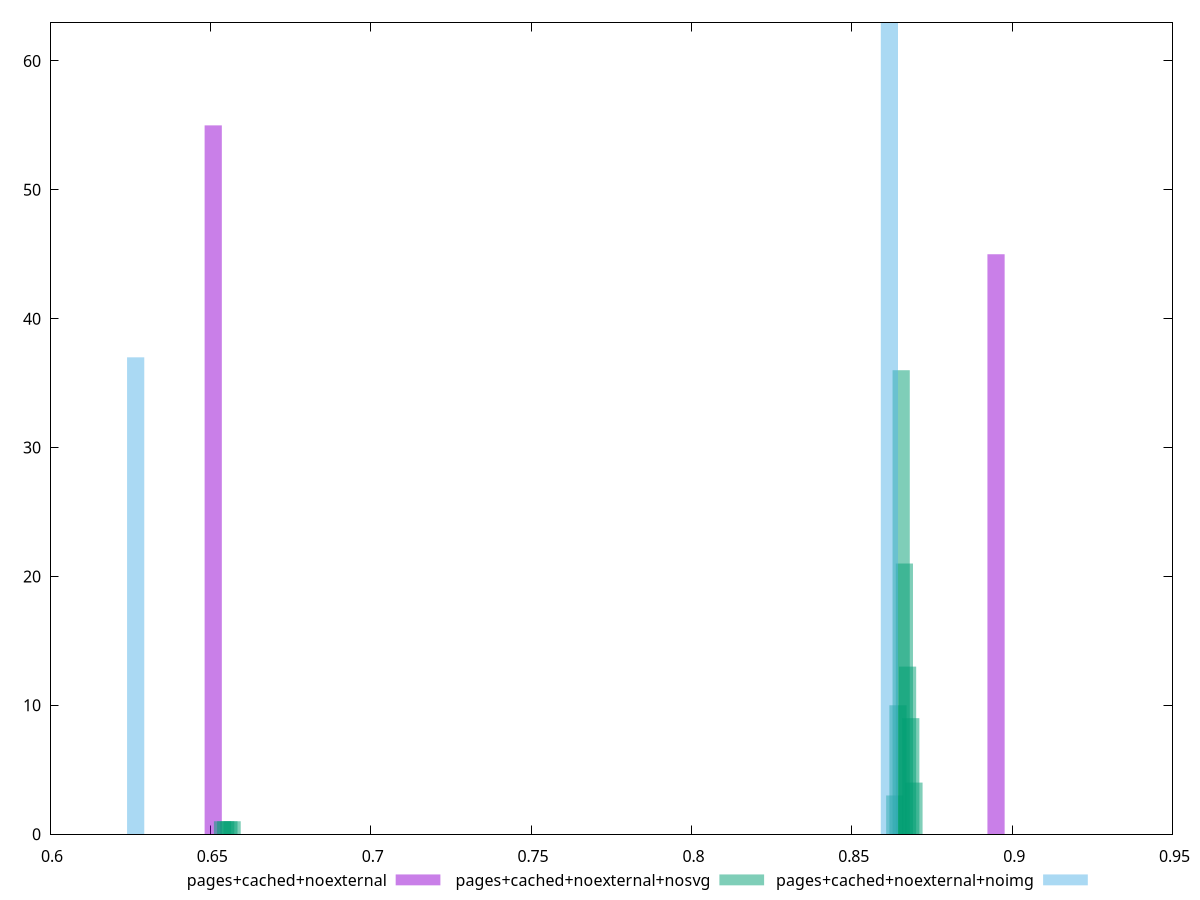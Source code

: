 $_pagesCachedNoexternal <<EOF
0.6508912599374552 55
0.8949754824140009 45
EOF
$_pagesCachedNoexternalNosvg <<EOF
0.8634012927168679 3
0.8643994445003557 10
0.6547875699679369 1
0.8653975962838434 36
0.8663957480673311 21
0.8673938998508187 13
0.8683920516343064 9
0.8693902034177942 4
0.6557857217514246 1
0.6567838735349123 1
0.6537894181844491 1
EOF
$_pagesCachedNoexternalNoimg <<EOF
0.8617249837326686 63
0.6267090790783044 37
EOF
set key outside below
set terminal pngcairo
set output "report_00005_2020-11-02T22-26-11.212Z/render-blocking-resources/render-blocking-resources_pages+cached+noexternal_pages+cached+noexternal+nosvg_pages+cached+noexternal+noimg+hist.png"
set boxwidth 0.00536532806671393
set style fill transparent solid 0.5 noborder
set yrange [0:63]
plot $_pagesCachedNoexternal title "pages+cached+noexternal" with boxes ,$_pagesCachedNoexternalNosvg title "pages+cached+noexternal+nosvg" with boxes ,$_pagesCachedNoexternalNoimg title "pages+cached+noexternal+noimg" with boxes ,